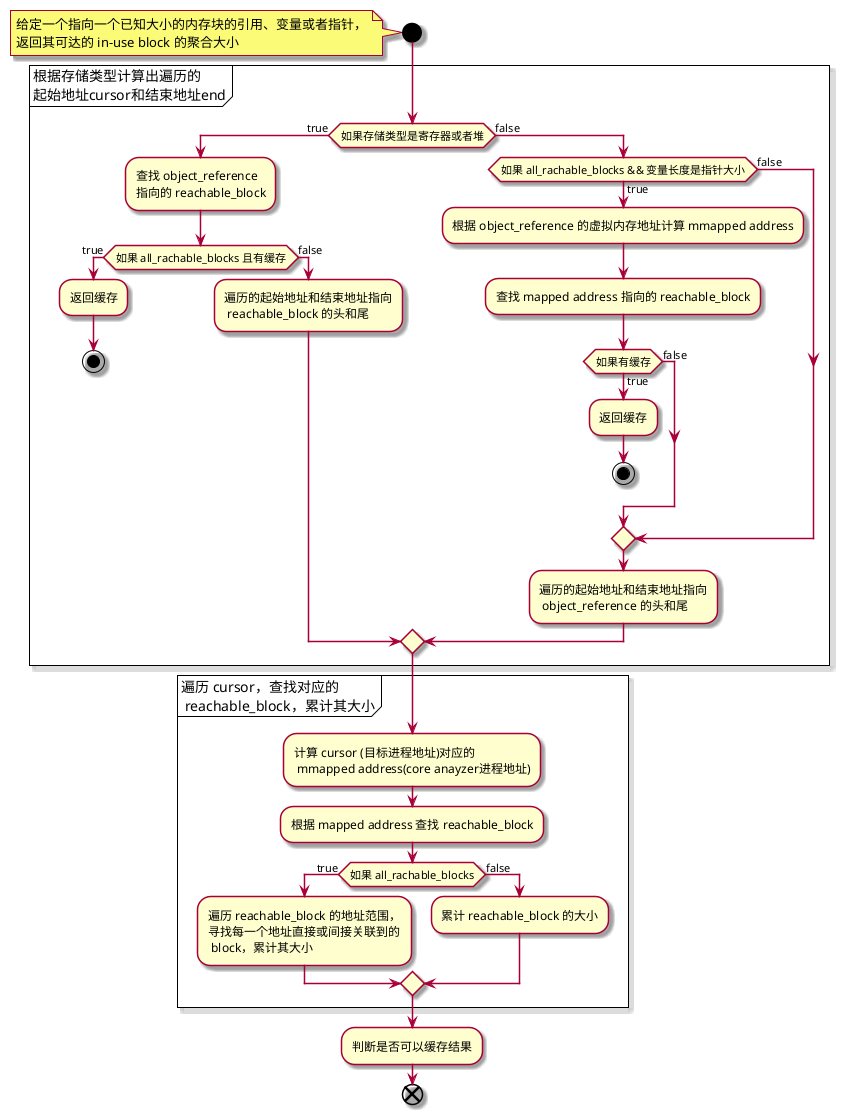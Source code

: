 @startuml calc_aggregate_size
' 通用设置
skin rose

start

note left
    给定一个指向一个已知大小的内存块的引用、变量或者指针，
    返回其可达的 in-use block 的聚合大小
end note


partition "根据存储类型计算出遍历的\n起始地址cursor和结束地址end" {
    if (如果存储类型是寄存器或者堆) then (true)
        :查找 object_reference \n指向的 reachable_block;
        if (如果 all_rachable_blocks 且有缓存) then (true)
            :返回缓存;
            stop
        else (false)
            :遍历的起始地址和结束地址指向\n reachable_block 的头和尾;
        endif
    else (false)
        if (如果 all_rachable_blocks && 变量长度是指针大小) then (true)
            :根据 object_reference 的虚拟内存地址计算 mmapped address;
            :查找 mapped address 指向的 reachable_block;
            if (如果有缓存) then (true)
                :返回缓存;
                stop
            else (false)
            endif
        else (false)
        endif
        :遍历的起始地址和结束地址指向\n object_reference 的头和尾;
    endif
}


partition "遍历 cursor，查找对应的\n reachable_block，累计其大小" {
    :计算 cursor (目标进程地址)对应的\n mmapped address(core anayzer进程地址);
    :根据 mapped address 查找 reachable_block;
    if (如果 all_rachable_blocks) then (true)
        :遍历 reachable_block 的地址范围，\n寻找每一个地址直接或间接关联到的\n block，累计其大小;
    else (false)
        :累计 reachable_block 的大小;
    endif
}


:判断是否可以缓存结果;

end
@enduml